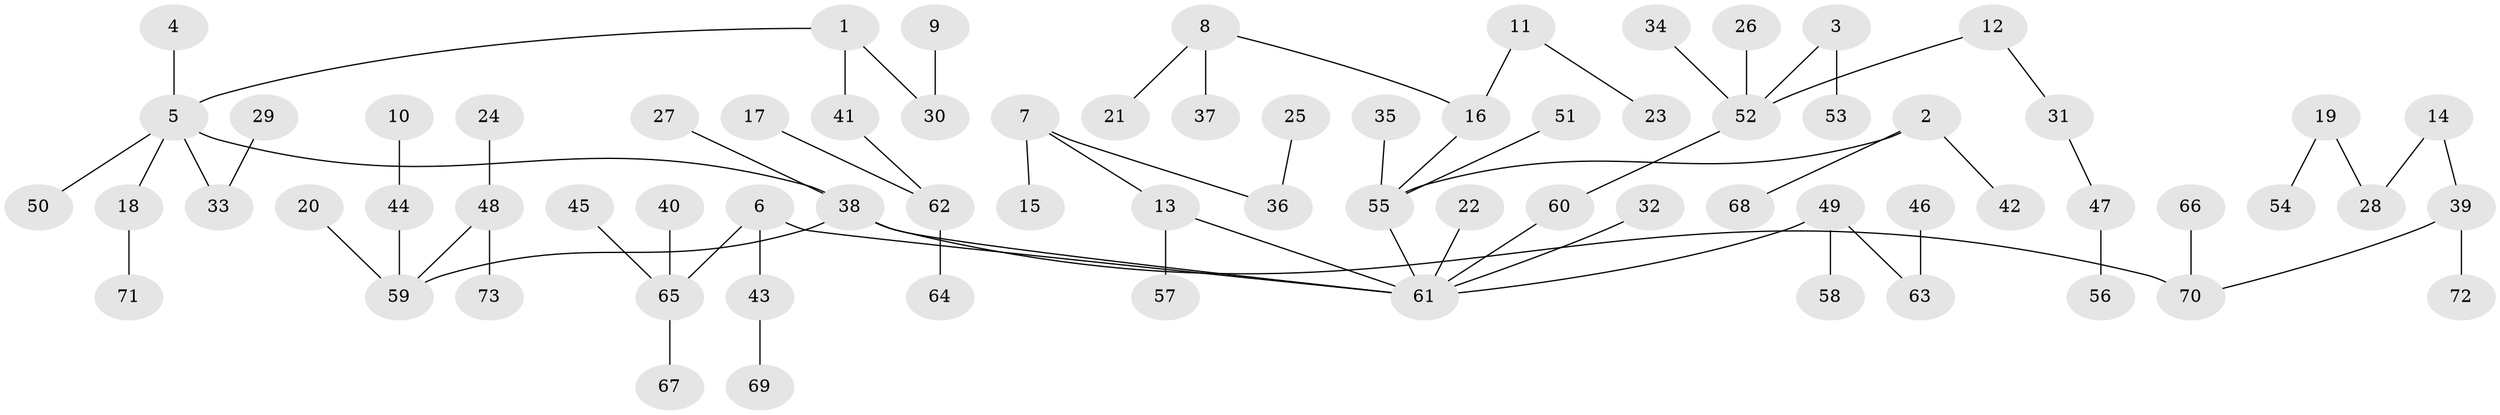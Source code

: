 // original degree distribution, {1: 0.4689655172413793, 7: 0.006896551724137931, 9: 0.006896551724137931, 5: 0.034482758620689655, 3: 0.14482758620689656, 6: 0.006896551724137931, 2: 0.2827586206896552, 4: 0.04827586206896552}
// Generated by graph-tools (version 1.1) at 2025/02/03/09/25 03:02:30]
// undirected, 73 vertices, 72 edges
graph export_dot {
graph [start="1"]
  node [color=gray90,style=filled];
  1;
  2;
  3;
  4;
  5;
  6;
  7;
  8;
  9;
  10;
  11;
  12;
  13;
  14;
  15;
  16;
  17;
  18;
  19;
  20;
  21;
  22;
  23;
  24;
  25;
  26;
  27;
  28;
  29;
  30;
  31;
  32;
  33;
  34;
  35;
  36;
  37;
  38;
  39;
  40;
  41;
  42;
  43;
  44;
  45;
  46;
  47;
  48;
  49;
  50;
  51;
  52;
  53;
  54;
  55;
  56;
  57;
  58;
  59;
  60;
  61;
  62;
  63;
  64;
  65;
  66;
  67;
  68;
  69;
  70;
  71;
  72;
  73;
  1 -- 5 [weight=1.0];
  1 -- 30 [weight=1.0];
  1 -- 41 [weight=1.0];
  2 -- 42 [weight=1.0];
  2 -- 55 [weight=1.0];
  2 -- 68 [weight=1.0];
  3 -- 52 [weight=1.0];
  3 -- 53 [weight=1.0];
  4 -- 5 [weight=1.0];
  5 -- 18 [weight=1.0];
  5 -- 33 [weight=1.0];
  5 -- 38 [weight=1.0];
  5 -- 50 [weight=1.0];
  6 -- 43 [weight=1.0];
  6 -- 61 [weight=1.0];
  6 -- 65 [weight=1.0];
  7 -- 13 [weight=1.0];
  7 -- 15 [weight=1.0];
  7 -- 36 [weight=1.0];
  8 -- 16 [weight=1.0];
  8 -- 21 [weight=1.0];
  8 -- 37 [weight=1.0];
  9 -- 30 [weight=1.0];
  10 -- 44 [weight=1.0];
  11 -- 16 [weight=1.0];
  11 -- 23 [weight=1.0];
  12 -- 31 [weight=1.0];
  12 -- 52 [weight=1.0];
  13 -- 57 [weight=1.0];
  13 -- 61 [weight=1.0];
  14 -- 28 [weight=1.0];
  14 -- 39 [weight=1.0];
  16 -- 55 [weight=1.0];
  17 -- 62 [weight=1.0];
  18 -- 71 [weight=1.0];
  19 -- 28 [weight=1.0];
  19 -- 54 [weight=1.0];
  20 -- 59 [weight=1.0];
  22 -- 61 [weight=1.0];
  24 -- 48 [weight=1.0];
  25 -- 36 [weight=1.0];
  26 -- 52 [weight=1.0];
  27 -- 38 [weight=1.0];
  29 -- 33 [weight=1.0];
  31 -- 47 [weight=1.0];
  32 -- 61 [weight=1.0];
  34 -- 52 [weight=1.0];
  35 -- 55 [weight=1.0];
  38 -- 59 [weight=1.0];
  38 -- 61 [weight=1.0];
  38 -- 70 [weight=1.0];
  39 -- 70 [weight=1.0];
  39 -- 72 [weight=1.0];
  40 -- 65 [weight=1.0];
  41 -- 62 [weight=1.0];
  43 -- 69 [weight=1.0];
  44 -- 59 [weight=1.0];
  45 -- 65 [weight=1.0];
  46 -- 63 [weight=1.0];
  47 -- 56 [weight=1.0];
  48 -- 59 [weight=1.0];
  48 -- 73 [weight=1.0];
  49 -- 58 [weight=1.0];
  49 -- 61 [weight=1.0];
  49 -- 63 [weight=1.0];
  51 -- 55 [weight=1.0];
  52 -- 60 [weight=1.0];
  55 -- 61 [weight=1.0];
  60 -- 61 [weight=1.0];
  62 -- 64 [weight=1.0];
  65 -- 67 [weight=1.0];
  66 -- 70 [weight=1.0];
}

